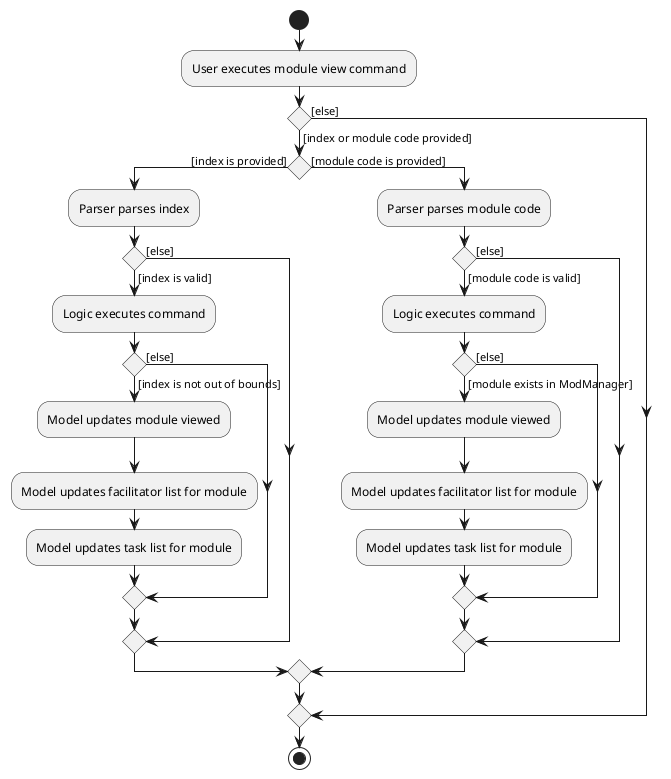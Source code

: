 @startuml
start
:User executes module view command;
if () then ([index or module code provided])
    if () then ([index is provided])
        :Parser parses index;
        if () then ([index is valid])
            :Logic executes command;
            if () then ([index is not out of bounds])
                :Model updates module viewed;
                :Model updates facilitator list for module;
                :Model updates task list for module;
            else ([else])
            endif
        else ([else])
        endif
    else ([module code is provided])
        :Parser parses module code;
        if () then ([module code is valid])
            :Logic executes command;
            if () then ([module exists in ModManager])
                :Model updates module viewed;
                :Model updates facilitator list for module;
                :Model updates task list for module;
            else ([else])
            endif
        else ([else])
        endif
    endif
else ([else])
endif
stop
@enduml
